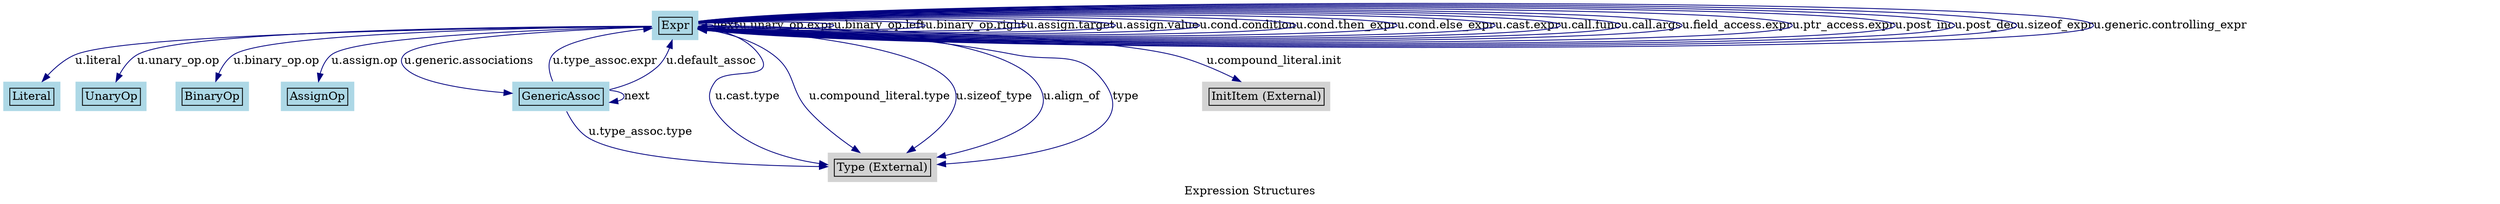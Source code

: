 digraph Expressions_Cluster {
    rankdir=TB;
    node [shape=plaintext, style=filled, fillcolor=lightblue];
    edge [color=navy];

    label="Expression Structures";
    style=filled;
    fillcolor=lightyellow;

    Expr [label=<<TABLE BORDER="0" CELLBORDER="1" CELLSPACING="0"><TR><TD>Expr</TD></TR></TABLE>>];
    Literal [label=<<TABLE BORDER="0" CELLBORDER="1" CELLSPACING="0"><TR><TD>Literal</TD></TR></TABLE>>];
    UnaryOp [label=<<TABLE BORDER="0" CELLBORDER="1" CELLSPACING="0"><TR><TD>UnaryOp</TD></TR></TABLE>>];
    BinaryOp [label=<<TABLE BORDER="0" CELLBORDER="1" CELLSPACING="0"><TR><TD>BinaryOp</TD></TR></TABLE>>];
    AssignOp [label=<<TABLE BORDER="0" CELLBORDER="1" CELLSPACING="0"><TR><TD>AssignOp</TD></TR></TABLE>>];
    GenericAssoc [label=<<TABLE BORDER="0" CELLBORDER="1" CELLSPACING="0"><TR><TD>GenericAssoc</TD></TR></TABLE>>];
    Type [label=<<TABLE BORDER="0" CELLBORDER="1" CELLSPACING="0"><TR><TD>Type (External)</TD></TR></TABLE>>, style="filled,dashed", fillcolor=lightgray];
    InitItem [label=<<TABLE BORDER="0" CELLBORDER="1" CELLSPACING="0"><TR><TD>InitItem (External)</TD></TR></TABLE>>, style="filled,dashed", fillcolor=lightgray];

    // Expression relationships
    Expr -> Expr [label="next"];
    Expr -> Literal [label="u.literal"];
    Expr -> UnaryOp [label="u.unary_op.op"];
    Expr -> Expr [label="u.unary_op.expr"];
    Expr -> BinaryOp [label="u.binary_op.op"];
    Expr -> Expr [label="u.binary_op.left"];
    Expr -> Expr [label="u.binary_op.right"];
    Expr -> Expr [label="u.assign.target"];
    Expr -> AssignOp [label="u.assign.op"];
    Expr -> Expr [label="u.assign.value"];
    Expr -> Expr [label="u.cond.condition"];
    Expr -> Expr [label="u.cond.then_expr"];
    Expr -> Expr [label="u.cond.else_expr"];
    Expr -> Type [label="u.cast.type"];
    Expr -> Expr [label="u.cast.expr"];
    Expr -> Expr [label="u.call.func"];
    Expr -> Expr [label="u.call.args"];
    Expr -> Type [label="u.compound_literal.type"];
    Expr -> InitItem [label="u.compound_literal.init"];
    Expr -> Expr [label="u.field_access.expr"];
    Expr -> Expr [label="u.ptr_access.expr"];
    Expr -> Expr [label="u.post_inc"];
    Expr -> Expr [label="u.post_dec"];
    Expr -> Expr [label="u.sizeof_expr"];
    Expr -> Type [label="u.sizeof_type"];
    Expr -> Type [label="u.align_of"];
    Expr -> Expr [label="u.generic.controlling_expr"];
    Expr -> GenericAssoc [label="u.generic.associations"];
    Expr -> Type [label="type"];
    GenericAssoc -> GenericAssoc [label="next"];
    GenericAssoc -> Type [label="u.type_assoc.type"];
    GenericAssoc -> Expr [label="u.type_assoc.expr"];
    GenericAssoc -> Expr [label="u.default_assoc"];
}